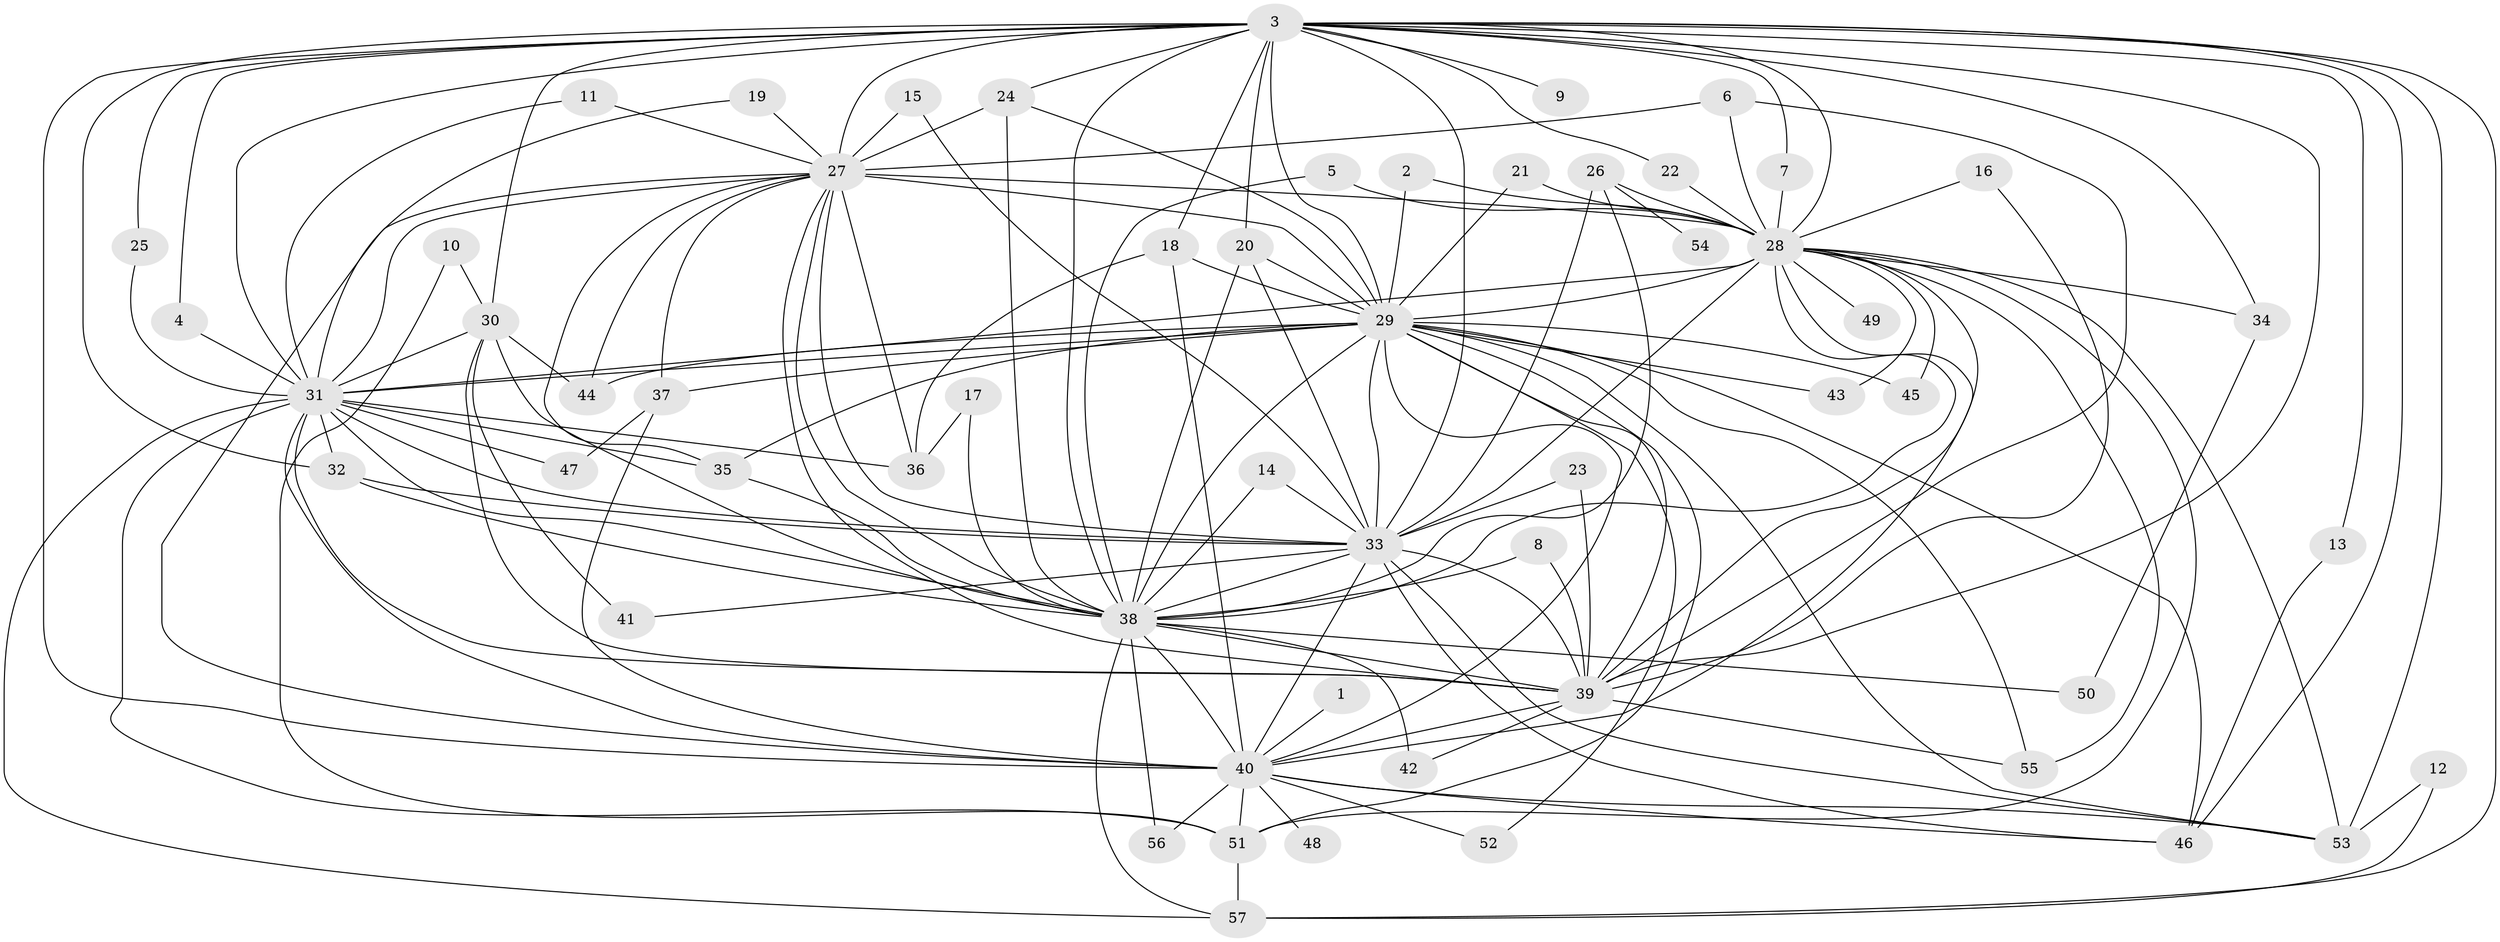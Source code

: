 // original degree distribution, {18: 0.008771929824561403, 22: 0.008771929824561403, 29: 0.008771929824561403, 19: 0.008771929824561403, 25: 0.008771929824561403, 24: 0.008771929824561403, 23: 0.008771929824561403, 20: 0.008771929824561403, 31: 0.008771929824561403, 21: 0.008771929824561403, 6: 0.017543859649122806, 2: 0.5789473684210527, 3: 0.17543859649122806, 4: 0.11403508771929824, 8: 0.008771929824561403, 5: 0.017543859649122806}
// Generated by graph-tools (version 1.1) at 2025/25/03/09/25 03:25:49]
// undirected, 57 vertices, 153 edges
graph export_dot {
graph [start="1"]
  node [color=gray90,style=filled];
  1;
  2;
  3;
  4;
  5;
  6;
  7;
  8;
  9;
  10;
  11;
  12;
  13;
  14;
  15;
  16;
  17;
  18;
  19;
  20;
  21;
  22;
  23;
  24;
  25;
  26;
  27;
  28;
  29;
  30;
  31;
  32;
  33;
  34;
  35;
  36;
  37;
  38;
  39;
  40;
  41;
  42;
  43;
  44;
  45;
  46;
  47;
  48;
  49;
  50;
  51;
  52;
  53;
  54;
  55;
  56;
  57;
  1 -- 40 [weight=1.0];
  2 -- 28 [weight=1.0];
  2 -- 29 [weight=1.0];
  3 -- 4 [weight=1.0];
  3 -- 7 [weight=1.0];
  3 -- 9 [weight=1.0];
  3 -- 13 [weight=1.0];
  3 -- 18 [weight=1.0];
  3 -- 20 [weight=1.0];
  3 -- 22 [weight=1.0];
  3 -- 24 [weight=1.0];
  3 -- 25 [weight=1.0];
  3 -- 27 [weight=2.0];
  3 -- 28 [weight=3.0];
  3 -- 29 [weight=2.0];
  3 -- 30 [weight=1.0];
  3 -- 31 [weight=2.0];
  3 -- 32 [weight=2.0];
  3 -- 33 [weight=2.0];
  3 -- 34 [weight=3.0];
  3 -- 38 [weight=2.0];
  3 -- 39 [weight=2.0];
  3 -- 40 [weight=4.0];
  3 -- 46 [weight=1.0];
  3 -- 53 [weight=1.0];
  3 -- 57 [weight=1.0];
  4 -- 31 [weight=1.0];
  5 -- 28 [weight=1.0];
  5 -- 38 [weight=1.0];
  6 -- 27 [weight=1.0];
  6 -- 28 [weight=1.0];
  6 -- 39 [weight=1.0];
  7 -- 28 [weight=1.0];
  8 -- 38 [weight=1.0];
  8 -- 39 [weight=1.0];
  10 -- 30 [weight=1.0];
  10 -- 51 [weight=1.0];
  11 -- 27 [weight=1.0];
  11 -- 31 [weight=1.0];
  12 -- 53 [weight=1.0];
  12 -- 57 [weight=1.0];
  13 -- 46 [weight=1.0];
  14 -- 33 [weight=1.0];
  14 -- 38 [weight=1.0];
  15 -- 27 [weight=1.0];
  15 -- 33 [weight=1.0];
  16 -- 28 [weight=1.0];
  16 -- 39 [weight=1.0];
  17 -- 36 [weight=1.0];
  17 -- 38 [weight=1.0];
  18 -- 29 [weight=1.0];
  18 -- 36 [weight=1.0];
  18 -- 40 [weight=1.0];
  19 -- 27 [weight=1.0];
  19 -- 31 [weight=1.0];
  20 -- 29 [weight=1.0];
  20 -- 33 [weight=1.0];
  20 -- 38 [weight=1.0];
  21 -- 28 [weight=1.0];
  21 -- 29 [weight=1.0];
  22 -- 28 [weight=1.0];
  23 -- 33 [weight=1.0];
  23 -- 39 [weight=1.0];
  24 -- 27 [weight=1.0];
  24 -- 29 [weight=1.0];
  24 -- 38 [weight=1.0];
  25 -- 31 [weight=1.0];
  26 -- 28 [weight=2.0];
  26 -- 33 [weight=1.0];
  26 -- 38 [weight=1.0];
  26 -- 54 [weight=2.0];
  27 -- 28 [weight=2.0];
  27 -- 29 [weight=2.0];
  27 -- 31 [weight=1.0];
  27 -- 33 [weight=2.0];
  27 -- 35 [weight=1.0];
  27 -- 36 [weight=2.0];
  27 -- 37 [weight=1.0];
  27 -- 38 [weight=1.0];
  27 -- 39 [weight=2.0];
  27 -- 40 [weight=2.0];
  27 -- 44 [weight=1.0];
  28 -- 29 [weight=2.0];
  28 -- 31 [weight=4.0];
  28 -- 33 [weight=1.0];
  28 -- 34 [weight=1.0];
  28 -- 38 [weight=2.0];
  28 -- 39 [weight=1.0];
  28 -- 40 [weight=1.0];
  28 -- 43 [weight=1.0];
  28 -- 45 [weight=1.0];
  28 -- 49 [weight=2.0];
  28 -- 51 [weight=1.0];
  28 -- 53 [weight=2.0];
  28 -- 55 [weight=1.0];
  29 -- 31 [weight=1.0];
  29 -- 33 [weight=1.0];
  29 -- 35 [weight=1.0];
  29 -- 37 [weight=2.0];
  29 -- 38 [weight=1.0];
  29 -- 39 [weight=2.0];
  29 -- 40 [weight=2.0];
  29 -- 43 [weight=1.0];
  29 -- 44 [weight=1.0];
  29 -- 45 [weight=1.0];
  29 -- 46 [weight=1.0];
  29 -- 51 [weight=1.0];
  29 -- 52 [weight=1.0];
  29 -- 53 [weight=1.0];
  29 -- 55 [weight=1.0];
  30 -- 31 [weight=1.0];
  30 -- 38 [weight=1.0];
  30 -- 39 [weight=1.0];
  30 -- 41 [weight=1.0];
  30 -- 44 [weight=1.0];
  31 -- 32 [weight=1.0];
  31 -- 33 [weight=1.0];
  31 -- 35 [weight=1.0];
  31 -- 36 [weight=1.0];
  31 -- 38 [weight=1.0];
  31 -- 39 [weight=1.0];
  31 -- 40 [weight=1.0];
  31 -- 47 [weight=1.0];
  31 -- 51 [weight=1.0];
  31 -- 57 [weight=1.0];
  32 -- 33 [weight=1.0];
  32 -- 38 [weight=1.0];
  33 -- 38 [weight=1.0];
  33 -- 39 [weight=2.0];
  33 -- 40 [weight=1.0];
  33 -- 41 [weight=1.0];
  33 -- 46 [weight=1.0];
  33 -- 53 [weight=1.0];
  34 -- 50 [weight=1.0];
  35 -- 38 [weight=1.0];
  37 -- 40 [weight=1.0];
  37 -- 47 [weight=1.0];
  38 -- 39 [weight=1.0];
  38 -- 40 [weight=1.0];
  38 -- 42 [weight=1.0];
  38 -- 50 [weight=1.0];
  38 -- 56 [weight=1.0];
  38 -- 57 [weight=1.0];
  39 -- 40 [weight=2.0];
  39 -- 42 [weight=1.0];
  39 -- 55 [weight=1.0];
  40 -- 46 [weight=1.0];
  40 -- 48 [weight=1.0];
  40 -- 51 [weight=1.0];
  40 -- 52 [weight=1.0];
  40 -- 53 [weight=1.0];
  40 -- 56 [weight=1.0];
  51 -- 57 [weight=1.0];
}
